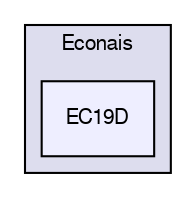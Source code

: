 digraph "/var/lib/jenkins/workspace/kaa_stable/client/client-multi/client-c/src/platform-impl/Econais/EC19D" {
  bgcolor=transparent;
  compound=true
  node [ fontsize="10", fontname="FreeSans"];
  edge [ labelfontsize="10", labelfontname="FreeSans"];
  subgraph clusterdir_686a18d29d9f1a305a5b602ff80d0670 {
    graph [ bgcolor="#ddddee", pencolor="black", label="Econais" fontname="FreeSans", fontsize="10", URL="dir_686a18d29d9f1a305a5b602ff80d0670.html"]
  dir_8659c0e11182d8e3de498f47ad2aaf40 [shape=box, label="EC19D", style="filled", fillcolor="#eeeeff", pencolor="black", URL="dir_8659c0e11182d8e3de498f47ad2aaf40.html"];
  }
}
